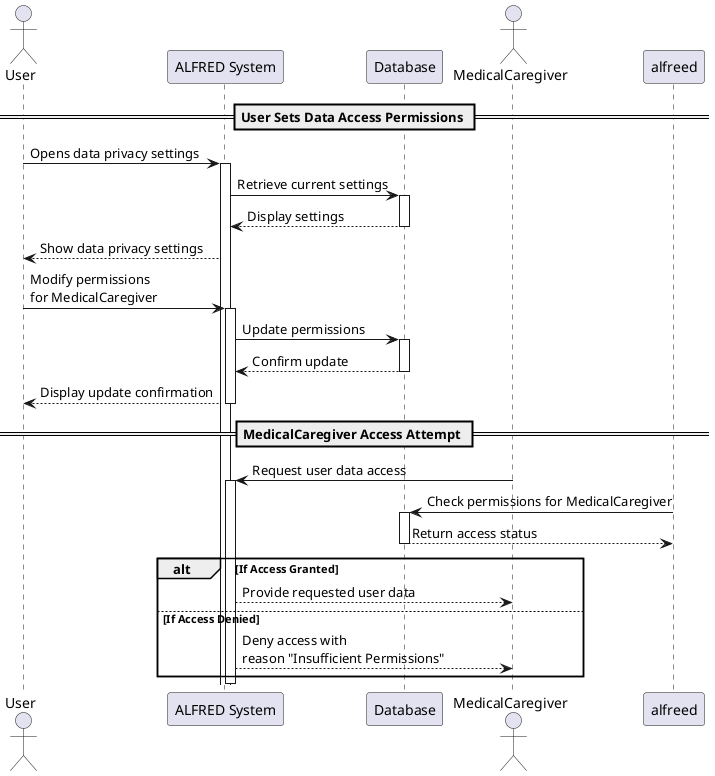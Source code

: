 @startuml
actor User as user
participant "ALFRED System" as alfred
participant "Database" as db
actor MedicalCaregiver as caregiver

== User Sets Data Access Permissions ==
user -> alfred: Opens data privacy settings
activate alfred

alfred -> db: Retrieve current settings
activate db
db --> alfred: Display settings
deactivate db

alfred --> user: Show data privacy settings
user -> alfred: Modify permissions \nfor MedicalCaregiver
activate alfred

alfred -> db: Update permissions
activate db
db --> alfred: Confirm update
deactivate db

alfred --> user: Display update confirmation
deactivate alfred

== MedicalCaregiver Access Attempt ==
caregiver -> alfred: Request user data access
activate alfred

alfreed -> db: Check permissions for MedicalCaregiver
activate db
db --> alfreed: Return access status
deactivate db

alt If Access Granted
    alfred --> caregiver: Provide requested user data
else If Access Denied
    alfred --> caregiver: Deny access with \nreason "Insufficient Permissions"
end
deactivate alfred

@enduml